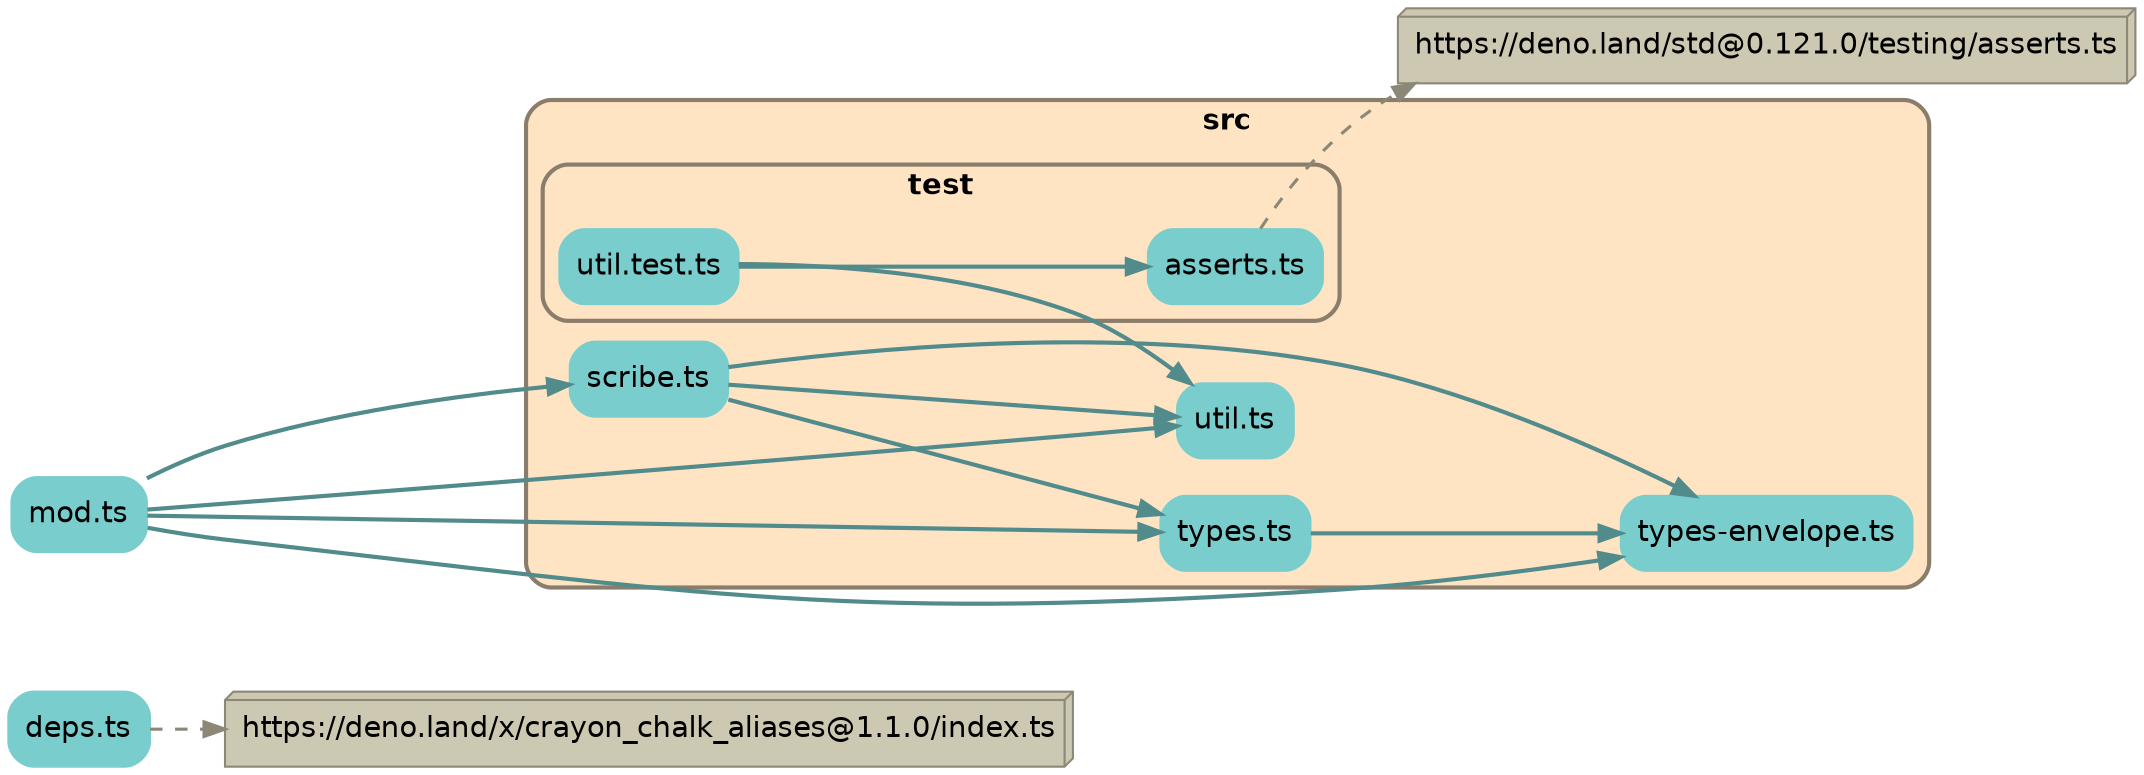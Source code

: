 
digraph G {
    //splines=line;
    //splines=polyline;
    splines=true;
    rankdir=LR;
    //newrank=true;
    compound=true;
    graph [fontname = "helvetica"];  // dpi=72
    node [fontname = "helvetica"];
    edge [fontname = "helvetica"];
    
    // files in their folder clusters
        "deps.ts" [label="deps.ts", shape=rectangle; style="rounded,filled"; color=darkslategray3];
        "mod.ts" [label="mod.ts", shape=rectangle; style="rounded,filled"; color=darkslategray3];

        subgraph cluster1870986062 {
            label=<<b>src</b>>;
            style="rounded,filled";
            fillcolor=bisque;
            color=bisque4;
            penwidth=2;
                    
            "src/scribe.ts" [label="scribe.ts", shape=rectangle; style="rounded,filled"; color=darkslategray3];
            "src/types-envelope.ts" [label="types-envelope.ts", shape=rectangle; style="rounded,filled"; color=darkslategray3];
            "src/types.ts" [label="types.ts", shape=rectangle; style="rounded,filled"; color=darkslategray3];
            "src/util.ts" [label="util.ts", shape=rectangle; style="rounded,filled"; color=darkslategray3];
    
            subgraph cluster9198452401 {
                label=<<b>test</b>>;
                style="rounded,filled";
                fillcolor=bisque;
                color=bisque4;
                penwidth=2;
                        
                "src/test/asserts.ts" [label="asserts.ts", shape=rectangle; style="rounded,filled"; color=darkslategray3];
                "src/test/util.test.ts" [label="util.test.ts", shape=rectangle; style="rounded,filled"; color=darkslategray3];
            }
        }

    // packages not in their own cluster
        "https://deno.land/x/crayon_chalk_aliases@1.1.0/index.ts" [shape=box3d, style=filled, fillcolor=cornsilk3, color=cornsilk4];
        "https://deno.land/std@0.121.0/testing/asserts.ts" [shape=box3d, style=filled, fillcolor=cornsilk3, color=cornsilk4];

    // edges between files
    "mod.ts" -> "src/scribe.ts" [penwidth=2; color=darkslategray4];
    "mod.ts" -> "src/types-envelope.ts" [penwidth=2; color=darkslategray4];
    "mod.ts" -> "src/types.ts" [penwidth=2; color=darkslategray4];
    "mod.ts" -> "src/util.ts" [penwidth=2; color=darkslategray4];
    "src/scribe.ts" -> "src/types.ts" [penwidth=2; color=darkslategray4];
    "src/scribe.ts" -> "src/types-envelope.ts" [penwidth=2; color=darkslategray4];
    "src/scribe.ts" -> "src/util.ts" [penwidth=2; color=darkslategray4];
    "src/test/util.test.ts" -> "src/test/asserts.ts" [penwidth=2; color=darkslategray4];
    "src/test/util.test.ts" -> "src/util.ts" [penwidth=2; color=darkslategray4];
    "src/types.ts" -> "src/types-envelope.ts" [penwidth=2; color=darkslategray4];

    // edges from files to packages
    "deps.ts" -> "https://deno.land/x/crayon_chalk_aliases@1.1.0/index.ts" [penwidth=1.5; style=dashed, color=cornsilk4, weight=1];
    "src/test/asserts.ts" -> "https://deno.land/std@0.121.0/testing/asserts.ts" [penwidth=1.5; style=dashed, color=cornsilk4, weight=1];

}
